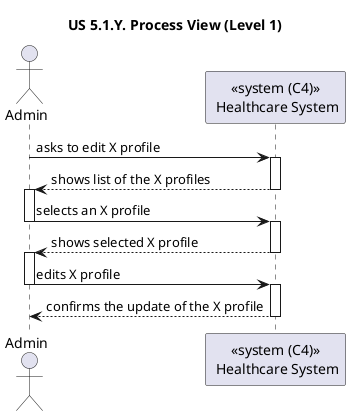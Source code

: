 @startuml
'https://plantuml.com/sequence-diagram

title "US 5.1.Y. Process View (Level 1)"

actor Admin as ADM
participant "<<system (C4)>>\n Healthcare System" as SYS

ADM -> SYS : asks to edit X profile
activate SYS

SYS --> ADM : shows list of the X profiles
deactivate SYS
activate ADM

ADM -> SYS : selects an X profile
deactivate ADM
activate SYS

SYS --> ADM : shows selected X profile
deactivate SYS
activate ADM

ADM -> SYS : edits X profile
deactivate ADM
activate SYS

SYS --> ADM : confirms the update of the X profile
deactivate SYS


@enduml